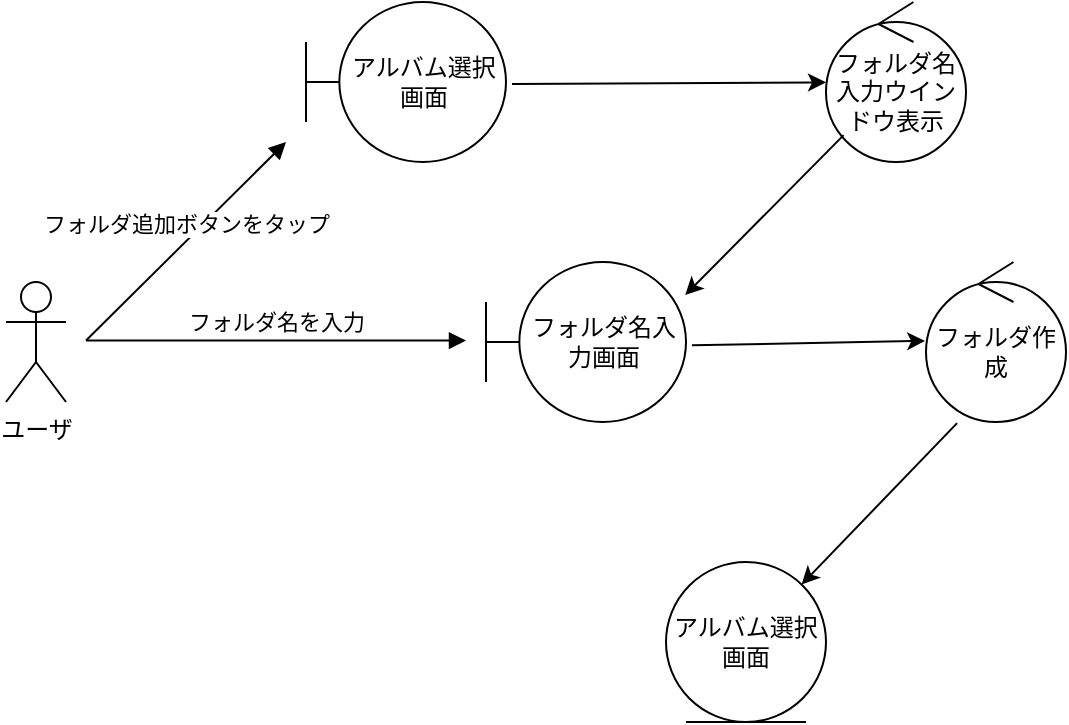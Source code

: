 <mxfile version="13.6.5">
    <diagram id="Ja6UbOEP9LOwmRK853Bg" name="ページ1">
        <mxGraphModel dx="989" dy="824" grid="1" gridSize="10" guides="1" tooltips="1" connect="1" arrows="1" fold="1" page="1" pageScale="1" pageWidth="827" pageHeight="1169" math="0" shadow="0">
            <root>
                <mxCell id="0"/>
                <mxCell id="1" parent="0"/>
                <mxCell id="2" value="ユーザ" style="shape=umlActor;verticalLabelPosition=bottom;verticalAlign=top;html=1;outlineConnect=0;" vertex="1" parent="1">
                    <mxGeometry x="60" y="480" width="30" height="60" as="geometry"/>
                </mxCell>
                <mxCell id="3" value="アルバム選択画面" style="shape=umlBoundary;whiteSpace=wrap;html=1;" vertex="1" parent="1">
                    <mxGeometry x="210" y="340" width="100" height="80" as="geometry"/>
                </mxCell>
                <mxCell id="5" value="フォルダ追加ボタンをタップ" style="html=1;verticalAlign=bottom;endArrow=block;" edge="1" parent="1">
                    <mxGeometry width="80" relative="1" as="geometry">
                        <mxPoint x="100" y="509.29" as="sourcePoint"/>
                        <mxPoint x="200" y="410" as="targetPoint"/>
                    </mxGeometry>
                </mxCell>
                <mxCell id="6" value="フォルダ名入力ウインドウ表示" style="ellipse;shape=umlControl;whiteSpace=wrap;html=1;" vertex="1" parent="1">
                    <mxGeometry x="470" y="340" width="70" height="80" as="geometry"/>
                </mxCell>
                <mxCell id="7" value="フォルダ名入力画面" style="shape=umlBoundary;whiteSpace=wrap;html=1;" vertex="1" parent="1">
                    <mxGeometry x="300" y="470" width="100" height="80" as="geometry"/>
                </mxCell>
                <mxCell id="9" value="フォルダ名を入力&lt;br&gt;" style="html=1;verticalAlign=bottom;endArrow=block;entryX=-0.1;entryY=0.491;entryDx=0;entryDy=0;entryPerimeter=0;" edge="1" parent="1" target="7">
                    <mxGeometry width="80" relative="1" as="geometry">
                        <mxPoint x="100" y="509.29" as="sourcePoint"/>
                        <mxPoint x="180" y="509.29" as="targetPoint"/>
                    </mxGeometry>
                </mxCell>
                <mxCell id="12" value="" style="endArrow=classic;html=1;" edge="1" parent="1" target="6">
                    <mxGeometry width="50" height="50" relative="1" as="geometry">
                        <mxPoint x="313" y="381" as="sourcePoint"/>
                        <mxPoint x="430" y="460" as="targetPoint"/>
                    </mxGeometry>
                </mxCell>
                <mxCell id="13" value="" style="endArrow=classic;html=1;entryX=0.996;entryY=0.207;entryDx=0;entryDy=0;entryPerimeter=0;" edge="1" parent="1" source="6" target="7">
                    <mxGeometry width="50" height="50" relative="1" as="geometry">
                        <mxPoint x="380" y="510" as="sourcePoint"/>
                        <mxPoint x="430" y="460" as="targetPoint"/>
                    </mxGeometry>
                </mxCell>
                <mxCell id="14" value="フォルダ作成" style="ellipse;shape=umlControl;whiteSpace=wrap;html=1;" vertex="1" parent="1">
                    <mxGeometry x="520" y="470" width="70" height="80" as="geometry"/>
                </mxCell>
                <mxCell id="15" value="" style="endArrow=classic;html=1;exitX=1.03;exitY=0.521;exitDx=0;exitDy=0;exitPerimeter=0;entryX=-0.006;entryY=0.493;entryDx=0;entryDy=0;entryPerimeter=0;" edge="1" parent="1" source="7" target="14">
                    <mxGeometry width="50" height="50" relative="1" as="geometry">
                        <mxPoint x="380" y="510" as="sourcePoint"/>
                        <mxPoint x="507" y="500" as="targetPoint"/>
                    </mxGeometry>
                </mxCell>
                <mxCell id="18" value="アルバム選択画面" style="ellipse;shape=umlEntity;whiteSpace=wrap;html=1;" vertex="1" parent="1">
                    <mxGeometry x="390" y="620" width="80" height="80" as="geometry"/>
                </mxCell>
                <mxCell id="19" value="" style="endArrow=classic;html=1;exitX=0.222;exitY=1.007;exitDx=0;exitDy=0;exitPerimeter=0;" edge="1" parent="1" source="14" target="18">
                    <mxGeometry width="50" height="50" relative="1" as="geometry">
                        <mxPoint x="380" y="510" as="sourcePoint"/>
                        <mxPoint x="430" y="460" as="targetPoint"/>
                    </mxGeometry>
                </mxCell>
            </root>
        </mxGraphModel>
    </diagram>
</mxfile>